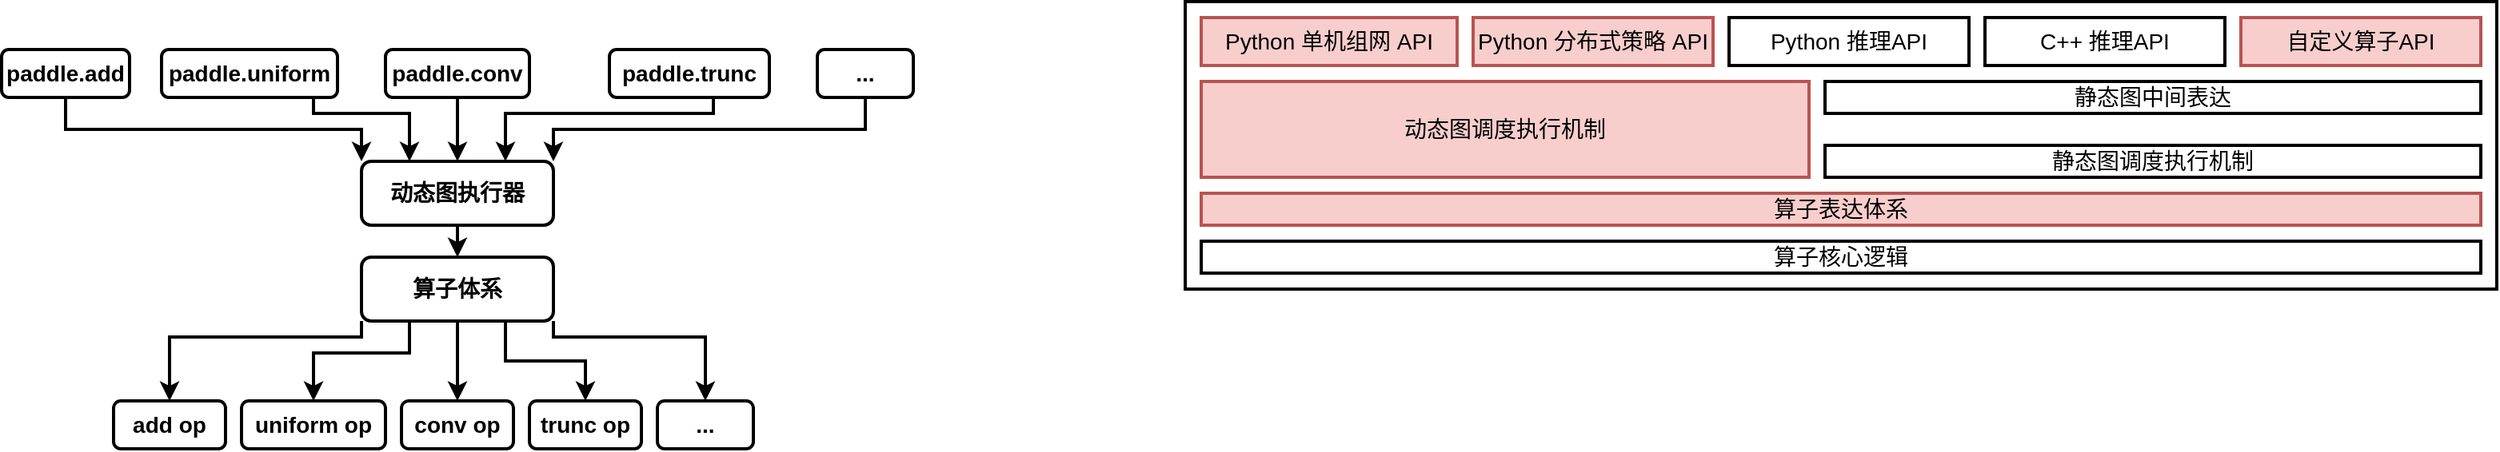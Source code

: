 <mxfile version="20.0.4" type="github">
  <diagram id="PdoD2k2y9Z0wsaibSQwX" name="Page-1">
    <mxGraphModel dx="946" dy="589" grid="1" gridSize="10" guides="1" tooltips="1" connect="1" arrows="1" fold="1" page="1" pageScale="1" pageWidth="850" pageHeight="1100" math="0" shadow="0">
      <root>
        <mxCell id="0" />
        <mxCell id="1" parent="0" />
        <mxCell id="z_bUYEb38IMCgXF8E90Z-13" style="edgeStyle=orthogonalEdgeStyle;rounded=0;orthogonalLoop=1;jettySize=auto;html=1;exitX=0.5;exitY=1;exitDx=0;exitDy=0;entryX=0;entryY=0;entryDx=0;entryDy=0;fontStyle=1;fontSize=14;strokeWidth=2;" edge="1" parent="1" source="z_bUYEb38IMCgXF8E90Z-1" target="z_bUYEb38IMCgXF8E90Z-11">
          <mxGeometry relative="1" as="geometry" />
        </mxCell>
        <mxCell id="z_bUYEb38IMCgXF8E90Z-1" value="paddle.add" style="rounded=1;whiteSpace=wrap;html=1;fontStyle=1;fontSize=14;strokeWidth=2;" vertex="1" parent="1">
          <mxGeometry x="20" y="200" width="80" height="30" as="geometry" />
        </mxCell>
        <mxCell id="z_bUYEb38IMCgXF8E90Z-14" style="edgeStyle=orthogonalEdgeStyle;rounded=0;orthogonalLoop=1;jettySize=auto;html=1;exitX=0.5;exitY=1;exitDx=0;exitDy=0;entryX=0.25;entryY=0;entryDx=0;entryDy=0;fontStyle=1;fontSize=14;strokeWidth=2;" edge="1" parent="1" source="z_bUYEb38IMCgXF8E90Z-2" target="z_bUYEb38IMCgXF8E90Z-11">
          <mxGeometry relative="1" as="geometry">
            <mxPoint x="250" y="270" as="targetPoint" />
            <Array as="points">
              <mxPoint x="215" y="240" />
              <mxPoint x="275" y="240" />
            </Array>
          </mxGeometry>
        </mxCell>
        <mxCell id="z_bUYEb38IMCgXF8E90Z-2" value="paddle.uniform" style="rounded=1;whiteSpace=wrap;html=1;fontStyle=1;fontSize=14;strokeWidth=2;" vertex="1" parent="1">
          <mxGeometry x="120" y="200" width="110" height="30" as="geometry" />
        </mxCell>
        <mxCell id="z_bUYEb38IMCgXF8E90Z-15" style="edgeStyle=orthogonalEdgeStyle;rounded=0;orthogonalLoop=1;jettySize=auto;html=1;exitX=0.5;exitY=1;exitDx=0;exitDy=0;entryX=0.5;entryY=0;entryDx=0;entryDy=0;fontStyle=1;fontSize=14;strokeWidth=2;" edge="1" parent="1" source="z_bUYEb38IMCgXF8E90Z-3" target="z_bUYEb38IMCgXF8E90Z-11">
          <mxGeometry relative="1" as="geometry" />
        </mxCell>
        <mxCell id="z_bUYEb38IMCgXF8E90Z-3" value="paddle.conv" style="rounded=1;whiteSpace=wrap;html=1;fontStyle=1;fontSize=14;strokeWidth=2;" vertex="1" parent="1">
          <mxGeometry x="260" y="200" width="90" height="30" as="geometry" />
        </mxCell>
        <mxCell id="z_bUYEb38IMCgXF8E90Z-16" style="edgeStyle=orthogonalEdgeStyle;rounded=0;orthogonalLoop=1;jettySize=auto;html=1;exitX=0.5;exitY=1;exitDx=0;exitDy=0;entryX=0.75;entryY=0;entryDx=0;entryDy=0;fontStyle=1;fontSize=14;strokeWidth=2;" edge="1" parent="1" source="z_bUYEb38IMCgXF8E90Z-4" target="z_bUYEb38IMCgXF8E90Z-11">
          <mxGeometry relative="1" as="geometry">
            <Array as="points">
              <mxPoint x="465" y="240" />
              <mxPoint x="335" y="240" />
            </Array>
          </mxGeometry>
        </mxCell>
        <mxCell id="z_bUYEb38IMCgXF8E90Z-4" value="paddle.trunc" style="rounded=1;whiteSpace=wrap;html=1;fontStyle=1;fontSize=14;strokeWidth=2;" vertex="1" parent="1">
          <mxGeometry x="400" y="200" width="100" height="30" as="geometry" />
        </mxCell>
        <mxCell id="z_bUYEb38IMCgXF8E90Z-17" style="edgeStyle=orthogonalEdgeStyle;rounded=0;orthogonalLoop=1;jettySize=auto;html=1;exitX=0.5;exitY=1;exitDx=0;exitDy=0;entryX=1;entryY=0;entryDx=0;entryDy=0;fontStyle=1;fontSize=14;strokeWidth=2;" edge="1" parent="1" source="z_bUYEb38IMCgXF8E90Z-5" target="z_bUYEb38IMCgXF8E90Z-11">
          <mxGeometry relative="1" as="geometry" />
        </mxCell>
        <mxCell id="z_bUYEb38IMCgXF8E90Z-5" value="..." style="rounded=1;whiteSpace=wrap;html=1;fontStyle=1;fontSize=14;strokeWidth=2;" vertex="1" parent="1">
          <mxGeometry x="530" y="200" width="60" height="30" as="geometry" />
        </mxCell>
        <mxCell id="z_bUYEb38IMCgXF8E90Z-6" value="add op" style="rounded=1;whiteSpace=wrap;html=1;fontStyle=1;fontSize=14;strokeWidth=2;" vertex="1" parent="1">
          <mxGeometry x="90" y="420" width="70" height="30" as="geometry" />
        </mxCell>
        <mxCell id="z_bUYEb38IMCgXF8E90Z-7" value="uniform op" style="rounded=1;whiteSpace=wrap;html=1;fontStyle=1;fontSize=14;strokeWidth=2;" vertex="1" parent="1">
          <mxGeometry x="170" y="420" width="90" height="30" as="geometry" />
        </mxCell>
        <mxCell id="z_bUYEb38IMCgXF8E90Z-8" value="conv op" style="rounded=1;whiteSpace=wrap;html=1;fontStyle=1;fontSize=14;strokeWidth=2;" vertex="1" parent="1">
          <mxGeometry x="270" y="420" width="70" height="30" as="geometry" />
        </mxCell>
        <mxCell id="z_bUYEb38IMCgXF8E90Z-9" value="trunc op" style="rounded=1;whiteSpace=wrap;html=1;fontStyle=1;fontSize=14;strokeWidth=2;" vertex="1" parent="1">
          <mxGeometry x="350" y="420" width="70" height="30" as="geometry" />
        </mxCell>
        <mxCell id="z_bUYEb38IMCgXF8E90Z-10" value="..." style="rounded=1;whiteSpace=wrap;html=1;fontStyle=1;fontSize=14;strokeWidth=2;" vertex="1" parent="1">
          <mxGeometry x="430" y="420" width="60" height="30" as="geometry" />
        </mxCell>
        <mxCell id="z_bUYEb38IMCgXF8E90Z-18" style="edgeStyle=orthogonalEdgeStyle;rounded=0;orthogonalLoop=1;jettySize=auto;html=1;exitX=0.5;exitY=1;exitDx=0;exitDy=0;entryX=0.5;entryY=0;entryDx=0;entryDy=0;fontStyle=1;fontSize=14;strokeWidth=2;" edge="1" parent="1" source="z_bUYEb38IMCgXF8E90Z-11" target="z_bUYEb38IMCgXF8E90Z-12">
          <mxGeometry relative="1" as="geometry" />
        </mxCell>
        <mxCell id="z_bUYEb38IMCgXF8E90Z-11" value="动态图执行器" style="rounded=1;whiteSpace=wrap;html=1;fontStyle=1;fontSize=14;strokeWidth=2;" vertex="1" parent="1">
          <mxGeometry x="245" y="270" width="120" height="40" as="geometry" />
        </mxCell>
        <mxCell id="z_bUYEb38IMCgXF8E90Z-19" style="edgeStyle=orthogonalEdgeStyle;rounded=0;orthogonalLoop=1;jettySize=auto;html=1;exitX=0.5;exitY=1;exitDx=0;exitDy=0;entryX=0.5;entryY=0;entryDx=0;entryDy=0;fontStyle=1;fontSize=14;strokeWidth=2;" edge="1" parent="1" source="z_bUYEb38IMCgXF8E90Z-12" target="z_bUYEb38IMCgXF8E90Z-8">
          <mxGeometry relative="1" as="geometry" />
        </mxCell>
        <mxCell id="z_bUYEb38IMCgXF8E90Z-21" style="edgeStyle=orthogonalEdgeStyle;rounded=0;orthogonalLoop=1;jettySize=auto;html=1;exitX=0.25;exitY=1;exitDx=0;exitDy=0;entryX=0.5;entryY=0;entryDx=0;entryDy=0;fontStyle=1;fontSize=14;strokeWidth=2;" edge="1" parent="1" source="z_bUYEb38IMCgXF8E90Z-12" target="z_bUYEb38IMCgXF8E90Z-7">
          <mxGeometry relative="1" as="geometry">
            <Array as="points">
              <mxPoint x="275" y="390" />
              <mxPoint x="215" y="390" />
            </Array>
          </mxGeometry>
        </mxCell>
        <mxCell id="z_bUYEb38IMCgXF8E90Z-22" style="edgeStyle=orthogonalEdgeStyle;rounded=0;orthogonalLoop=1;jettySize=auto;html=1;exitX=0;exitY=1;exitDx=0;exitDy=0;entryX=0.5;entryY=0;entryDx=0;entryDy=0;fontStyle=1;fontSize=14;strokeWidth=2;" edge="1" parent="1" source="z_bUYEb38IMCgXF8E90Z-12" target="z_bUYEb38IMCgXF8E90Z-6">
          <mxGeometry relative="1" as="geometry">
            <Array as="points">
              <mxPoint x="245" y="380" />
              <mxPoint x="125" y="380" />
            </Array>
          </mxGeometry>
        </mxCell>
        <mxCell id="z_bUYEb38IMCgXF8E90Z-24" style="edgeStyle=orthogonalEdgeStyle;rounded=0;orthogonalLoop=1;jettySize=auto;html=1;exitX=0.75;exitY=1;exitDx=0;exitDy=0;entryX=0.5;entryY=0;entryDx=0;entryDy=0;fontStyle=1;fontSize=14;strokeWidth=2;" edge="1" parent="1" source="z_bUYEb38IMCgXF8E90Z-12" target="z_bUYEb38IMCgXF8E90Z-9">
          <mxGeometry relative="1" as="geometry" />
        </mxCell>
        <mxCell id="z_bUYEb38IMCgXF8E90Z-25" style="edgeStyle=orthogonalEdgeStyle;rounded=0;orthogonalLoop=1;jettySize=auto;html=1;exitX=1;exitY=1;exitDx=0;exitDy=0;entryX=0.5;entryY=0;entryDx=0;entryDy=0;fontStyle=1;fontSize=14;strokeWidth=2;" edge="1" parent="1" source="z_bUYEb38IMCgXF8E90Z-12" target="z_bUYEb38IMCgXF8E90Z-10">
          <mxGeometry relative="1" as="geometry">
            <Array as="points">
              <mxPoint x="365" y="380" />
              <mxPoint x="460" y="380" />
            </Array>
          </mxGeometry>
        </mxCell>
        <mxCell id="z_bUYEb38IMCgXF8E90Z-12" value="算子体系" style="rounded=1;whiteSpace=wrap;html=1;fontStyle=1;fontSize=14;strokeWidth=2;" vertex="1" parent="1">
          <mxGeometry x="245" y="330" width="120" height="40" as="geometry" />
        </mxCell>
        <mxCell id="z_bUYEb38IMCgXF8E90Z-49" value="" style="rounded=0;whiteSpace=wrap;html=1;fontSize=14;strokeWidth=2;" vertex="1" parent="1">
          <mxGeometry x="760" y="170" width="820" height="180" as="geometry" />
        </mxCell>
        <mxCell id="z_bUYEb38IMCgXF8E90Z-50" value="Python 单机组网 API" style="rounded=0;whiteSpace=wrap;html=1;fontSize=14;strokeWidth=2;fillColor=#f8cecc;strokeColor=#b85450;" vertex="1" parent="1">
          <mxGeometry x="770" y="180" width="160" height="30" as="geometry" />
        </mxCell>
        <mxCell id="z_bUYEb38IMCgXF8E90Z-51" value="Python 分布式策略 API" style="rounded=0;whiteSpace=wrap;html=1;fontSize=14;strokeWidth=2;fillColor=#f8cecc;strokeColor=#b85450;" vertex="1" parent="1">
          <mxGeometry x="940" y="180" width="150" height="30" as="geometry" />
        </mxCell>
        <mxCell id="z_bUYEb38IMCgXF8E90Z-52" value="Python 推理API&lt;span style=&quot;color: rgba(0, 0, 0, 0); font-family: monospace; font-size: 0px; text-align: start;&quot;&gt;%3CmxGraphModel%3E%3Croot%3E%3CmxCell%20id%3D%220%22%2F%3E%3CmxCell%20id%3D%221%22%20parent%3D%220%22%2F%3E%3CmxCell%20id%3D%222%22%20value%3D%22Python%20%E5%88%86%E5%B8%83%E5%BC%8F%E7%AD%96%E7%95%A5%20API%22%20style%3D%22rounded%3D0%3BwhiteSpace%3Dwrap%3Bhtml%3D1%3BfontSize%3D14%3BstrokeWidth%3D2%3B%22%20vertex%3D%221%22%20parent%3D%221%22%3E%3CmxGeometry%20x%3D%22940%22%20y%3D%22180%22%20width%3D%22150%22%20height%3D%2230%22%20as%3D%22geometry%22%2F%3E%3C%2FmxCell%3E%3C%2Froot%3E%3C%2FmxGraphModel%3E&lt;/span&gt;" style="rounded=0;whiteSpace=wrap;html=1;fontSize=14;strokeWidth=2;" vertex="1" parent="1">
          <mxGeometry x="1100" y="180" width="150" height="30" as="geometry" />
        </mxCell>
        <mxCell id="z_bUYEb38IMCgXF8E90Z-53" value="C++ 推理API&lt;span style=&quot;color: rgba(0, 0, 0, 0); font-family: monospace; font-size: 0px; text-align: start;&quot;&gt;%3CmxGraphModel%3E%3Croot%3E%3CmxCell%20id%3D%220%22%2F%3E%3CmxCell%20id%3D%221%22%20parent%3D%220%22%2F%3E%3CmxCell%20id%3D%222%22%20value%3D%22Python%20%E5%88%86%E5%B8%83%E5%BC%8F%E7%AD%96%E7%95%A5%20API%22%20style%3D%22rounded%3D0%3BwhiteSpace%3Dwrap%3Bhtml%3D1%3BfontSize%3D14%3BstrokeWidth%3D2%3B%22%20vertex%3D%221%22%20parent%3D%221%22%3E%3CmxGeometry%20x%3D%22940%22%20y%3D%22180%22%20width%3D%22150%22%20height%3D%2230%22%20as%3D%22geometry%22%2F%3E%3C%2FmxCell%3E%3C%2Froot%3E%3C%2FmxGraphModel%3E&lt;/span&gt;" style="rounded=0;whiteSpace=wrap;html=1;fontSize=14;strokeWidth=2;" vertex="1" parent="1">
          <mxGeometry x="1260" y="180" width="150" height="30" as="geometry" />
        </mxCell>
        <mxCell id="z_bUYEb38IMCgXF8E90Z-55" value="自定义算子API" style="rounded=0;whiteSpace=wrap;html=1;fontSize=14;strokeWidth=2;fillColor=#f8cecc;strokeColor=#b85450;" vertex="1" parent="1">
          <mxGeometry x="1420" y="180" width="150" height="30" as="geometry" />
        </mxCell>
        <mxCell id="z_bUYEb38IMCgXF8E90Z-56" value="动态图调度执行机制" style="rounded=0;whiteSpace=wrap;html=1;fontSize=14;strokeWidth=2;fillColor=#f8cecc;strokeColor=#b85450;" vertex="1" parent="1">
          <mxGeometry x="770" y="220" width="380" height="60" as="geometry" />
        </mxCell>
        <mxCell id="z_bUYEb38IMCgXF8E90Z-57" value="静态图调度执行机制" style="rounded=0;whiteSpace=wrap;html=1;fontSize=14;strokeWidth=2;" vertex="1" parent="1">
          <mxGeometry x="1160" y="260" width="410" height="20" as="geometry" />
        </mxCell>
        <mxCell id="z_bUYEb38IMCgXF8E90Z-58" value="静态图中间表达" style="rounded=0;whiteSpace=wrap;html=1;fontSize=14;strokeWidth=2;" vertex="1" parent="1">
          <mxGeometry x="1160" y="220" width="410" height="20" as="geometry" />
        </mxCell>
        <mxCell id="z_bUYEb38IMCgXF8E90Z-59" value="算子表达体系" style="rounded=0;whiteSpace=wrap;html=1;fontSize=14;strokeWidth=2;fillColor=#f8cecc;strokeColor=#b85450;" vertex="1" parent="1">
          <mxGeometry x="770" y="290" width="800" height="20" as="geometry" />
        </mxCell>
        <mxCell id="z_bUYEb38IMCgXF8E90Z-60" value="算子核心逻辑" style="rounded=0;whiteSpace=wrap;html=1;fontSize=14;strokeWidth=2;" vertex="1" parent="1">
          <mxGeometry x="770" y="320" width="800" height="20" as="geometry" />
        </mxCell>
      </root>
    </mxGraphModel>
  </diagram>
</mxfile>
